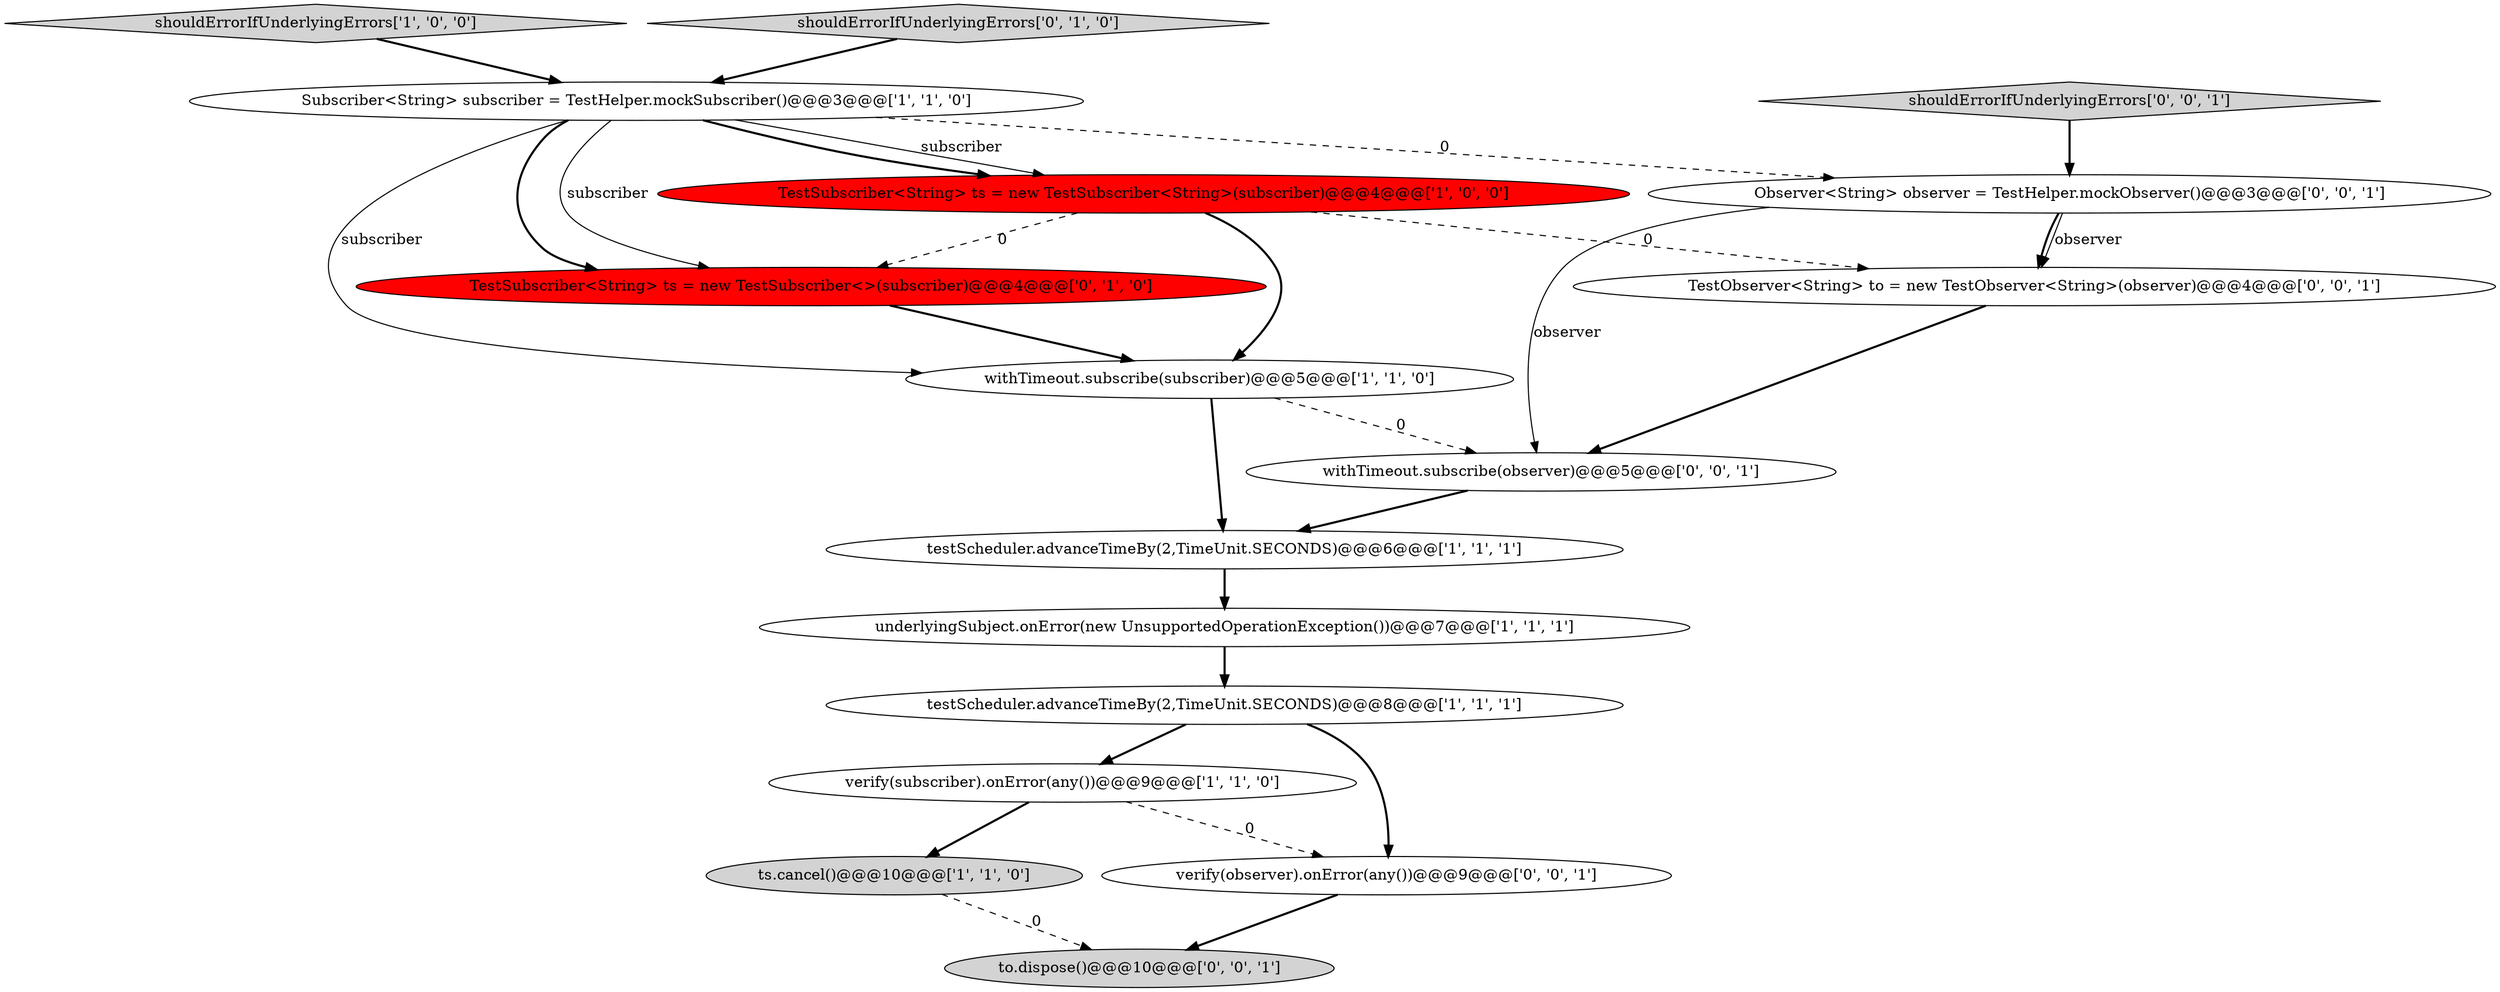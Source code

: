 digraph {
1 [style = filled, label = "withTimeout.subscribe(subscriber)@@@5@@@['1', '1', '0']", fillcolor = white, shape = ellipse image = "AAA0AAABBB1BBB"];
9 [style = filled, label = "TestSubscriber<String> ts = new TestSubscriber<>(subscriber)@@@4@@@['0', '1', '0']", fillcolor = red, shape = ellipse image = "AAA1AAABBB2BBB"];
15 [style = filled, label = "shouldErrorIfUnderlyingErrors['0', '0', '1']", fillcolor = lightgray, shape = diamond image = "AAA0AAABBB3BBB"];
7 [style = filled, label = "TestSubscriber<String> ts = new TestSubscriber<String>(subscriber)@@@4@@@['1', '0', '0']", fillcolor = red, shape = ellipse image = "AAA1AAABBB1BBB"];
3 [style = filled, label = "verify(subscriber).onError(any())@@@9@@@['1', '1', '0']", fillcolor = white, shape = ellipse image = "AAA0AAABBB1BBB"];
12 [style = filled, label = "withTimeout.subscribe(observer)@@@5@@@['0', '0', '1']", fillcolor = white, shape = ellipse image = "AAA0AAABBB3BBB"];
6 [style = filled, label = "testScheduler.advanceTimeBy(2,TimeUnit.SECONDS)@@@8@@@['1', '1', '1']", fillcolor = white, shape = ellipse image = "AAA0AAABBB1BBB"];
4 [style = filled, label = "Subscriber<String> subscriber = TestHelper.mockSubscriber()@@@3@@@['1', '1', '0']", fillcolor = white, shape = ellipse image = "AAA0AAABBB1BBB"];
5 [style = filled, label = "shouldErrorIfUnderlyingErrors['1', '0', '0']", fillcolor = lightgray, shape = diamond image = "AAA0AAABBB1BBB"];
8 [style = filled, label = "ts.cancel()@@@10@@@['1', '1', '0']", fillcolor = lightgray, shape = ellipse image = "AAA0AAABBB1BBB"];
10 [style = filled, label = "shouldErrorIfUnderlyingErrors['0', '1', '0']", fillcolor = lightgray, shape = diamond image = "AAA0AAABBB2BBB"];
14 [style = filled, label = "verify(observer).onError(any())@@@9@@@['0', '0', '1']", fillcolor = white, shape = ellipse image = "AAA0AAABBB3BBB"];
16 [style = filled, label = "Observer<String> observer = TestHelper.mockObserver()@@@3@@@['0', '0', '1']", fillcolor = white, shape = ellipse image = "AAA0AAABBB3BBB"];
0 [style = filled, label = "testScheduler.advanceTimeBy(2,TimeUnit.SECONDS)@@@6@@@['1', '1', '1']", fillcolor = white, shape = ellipse image = "AAA0AAABBB1BBB"];
13 [style = filled, label = "to.dispose()@@@10@@@['0', '0', '1']", fillcolor = lightgray, shape = ellipse image = "AAA0AAABBB3BBB"];
11 [style = filled, label = "TestObserver<String> to = new TestObserver<String>(observer)@@@4@@@['0', '0', '1']", fillcolor = white, shape = ellipse image = "AAA0AAABBB3BBB"];
2 [style = filled, label = "underlyingSubject.onError(new UnsupportedOperationException())@@@7@@@['1', '1', '1']", fillcolor = white, shape = ellipse image = "AAA0AAABBB1BBB"];
4->9 [style = bold, label=""];
6->3 [style = bold, label=""];
7->1 [style = bold, label=""];
16->11 [style = bold, label=""];
4->16 [style = dashed, label="0"];
2->6 [style = bold, label=""];
0->2 [style = bold, label=""];
16->12 [style = solid, label="observer"];
7->11 [style = dashed, label="0"];
16->11 [style = solid, label="observer"];
11->12 [style = bold, label=""];
4->9 [style = solid, label="subscriber"];
1->0 [style = bold, label=""];
15->16 [style = bold, label=""];
12->0 [style = bold, label=""];
4->7 [style = bold, label=""];
8->13 [style = dashed, label="0"];
6->14 [style = bold, label=""];
1->12 [style = dashed, label="0"];
4->7 [style = solid, label="subscriber"];
7->9 [style = dashed, label="0"];
3->8 [style = bold, label=""];
5->4 [style = bold, label=""];
10->4 [style = bold, label=""];
4->1 [style = solid, label="subscriber"];
14->13 [style = bold, label=""];
3->14 [style = dashed, label="0"];
9->1 [style = bold, label=""];
}
